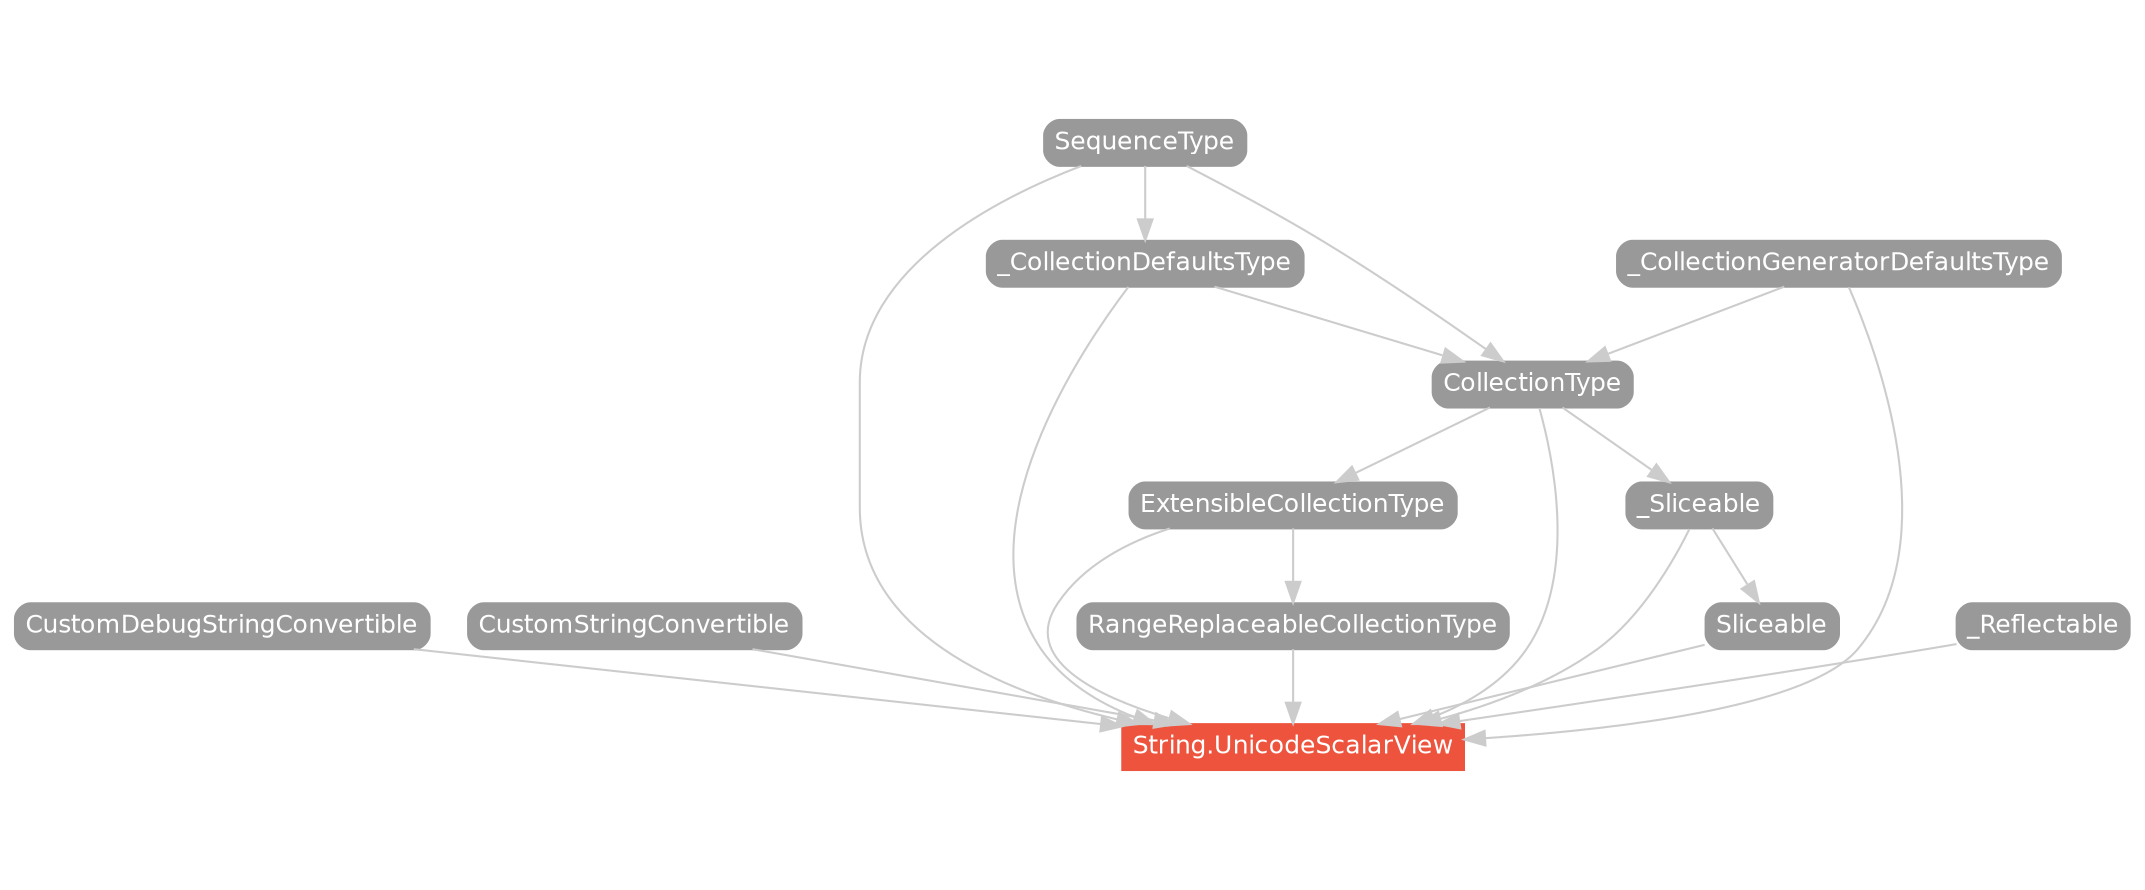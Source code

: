 strict digraph "String.UnicodeScalarView - Type Hierarchy - SwiftDoc.org" {
    pad="0.1,0.8"
    node [shape=box, style="filled,rounded", color="#999999", fillcolor="#999999", fontcolor=white, fontname=Helvetica, fontnames="Helvetica,sansserif", fontsize=12, margin="0.07,0.05", height="0.3"]
    edge [color="#cccccc"]
    "CollectionType" [URL="/protocol/CollectionType/"]
    "CustomDebugStringConvertible" [URL="/protocol/CustomDebugStringConvertible/"]
    "CustomStringConvertible" [URL="/protocol/CustomStringConvertible/"]
    "ExtensibleCollectionType" [URL="/protocol/ExtensibleCollectionType/"]
    "RangeReplaceableCollectionType" [URL="/protocol/RangeReplaceableCollectionType/"]
    "SequenceType" [URL="/protocol/SequenceType/"]
    "Sliceable" [URL="/protocol/Sliceable/"]
    "String.UnicodeScalarView" [URL="/type/String.UnicodeScalarView/", style="filled", fillcolor="#ee543d", color="#ee543d"]
    "_CollectionDefaultsType" [URL="/protocol/_CollectionDefaultsType/"]
    "_CollectionGeneratorDefaultsType" [URL="/protocol/_CollectionGeneratorDefaultsType/"]
    "_Reflectable" [URL="/protocol/_Reflectable/"]
    "_Sliceable" [URL="/protocol/_Sliceable/"]    "Sliceable" -> "String.UnicodeScalarView"
    "_Sliceable" -> "String.UnicodeScalarView"
    "CollectionType" -> "String.UnicodeScalarView"
    "SequenceType" -> "String.UnicodeScalarView"
    "_CollectionDefaultsType" -> "String.UnicodeScalarView"
    "_CollectionGeneratorDefaultsType" -> "String.UnicodeScalarView"
    "_Reflectable" -> "String.UnicodeScalarView"
    "CustomStringConvertible" -> "String.UnicodeScalarView"
    "CustomDebugStringConvertible" -> "String.UnicodeScalarView"
    "ExtensibleCollectionType" -> "String.UnicodeScalarView"
    "RangeReplaceableCollectionType" -> "String.UnicodeScalarView"
    "_Sliceable" -> "Sliceable"
    "CollectionType" -> "_Sliceable"
    "SequenceType" -> "CollectionType"
    "_CollectionDefaultsType" -> "CollectionType"
    "_CollectionGeneratorDefaultsType" -> "CollectionType"
    "SequenceType" -> "_CollectionDefaultsType"
    "CollectionType" -> "_Sliceable"
    "SequenceType" -> "CollectionType"
    "_CollectionDefaultsType" -> "CollectionType"
    "_CollectionGeneratorDefaultsType" -> "CollectionType"
    "SequenceType" -> "_CollectionDefaultsType"
    "SequenceType" -> "CollectionType"
    "_CollectionDefaultsType" -> "CollectionType"
    "_CollectionGeneratorDefaultsType" -> "CollectionType"
    "SequenceType" -> "_CollectionDefaultsType"
    "SequenceType" -> "_CollectionDefaultsType"
    "CollectionType" -> "ExtensibleCollectionType"
    "SequenceType" -> "CollectionType"
    "_CollectionDefaultsType" -> "CollectionType"
    "_CollectionGeneratorDefaultsType" -> "CollectionType"
    "SequenceType" -> "_CollectionDefaultsType"
    "ExtensibleCollectionType" -> "RangeReplaceableCollectionType"
    "CollectionType" -> "ExtensibleCollectionType"
    "SequenceType" -> "CollectionType"
    "_CollectionDefaultsType" -> "CollectionType"
    "_CollectionGeneratorDefaultsType" -> "CollectionType"
    "SequenceType" -> "_CollectionDefaultsType"
    subgraph Types {
        rank = max; "String.UnicodeScalarView";
    }
}